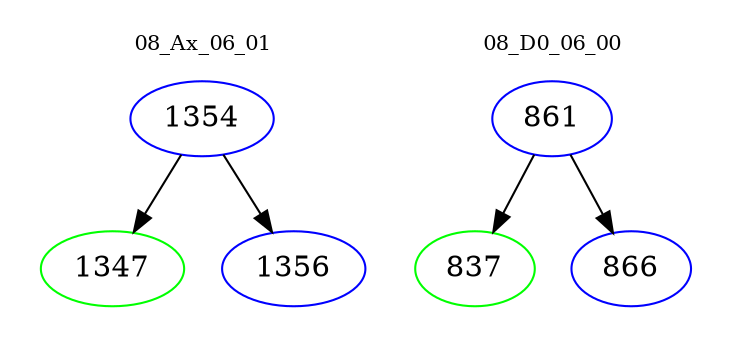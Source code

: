 digraph{
subgraph cluster_0 {
color = white
label = "08_Ax_06_01";
fontsize=10;
T0_1354 [label="1354", color="blue"]
T0_1354 -> T0_1347 [color="black"]
T0_1347 [label="1347", color="green"]
T0_1354 -> T0_1356 [color="black"]
T0_1356 [label="1356", color="blue"]
}
subgraph cluster_1 {
color = white
label = "08_D0_06_00";
fontsize=10;
T1_861 [label="861", color="blue"]
T1_861 -> T1_837 [color="black"]
T1_837 [label="837", color="green"]
T1_861 -> T1_866 [color="black"]
T1_866 [label="866", color="blue"]
}
}
